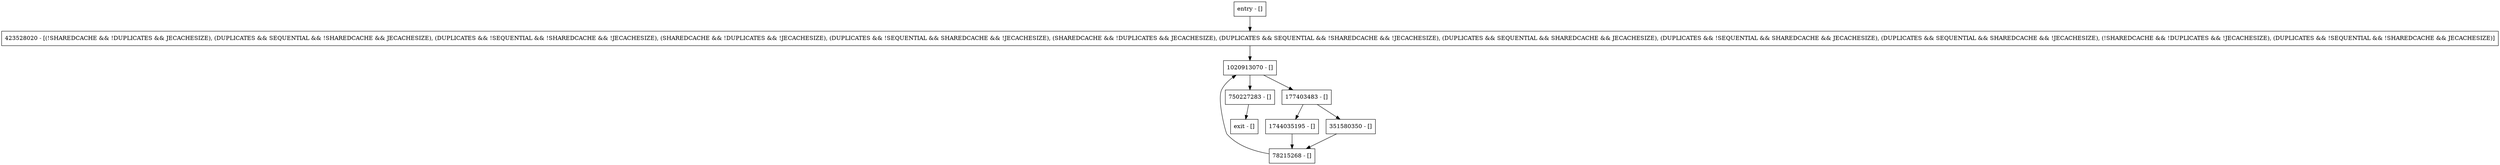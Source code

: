 digraph computeInterval {
node [shape=record];
entry [label="entry - []"];
exit [label="exit - []"];
750227283 [label="750227283 - []"];
177403483 [label="177403483 - []"];
423528020 [label="423528020 - [(!SHAREDCACHE && !DUPLICATES && JECACHESIZE), (DUPLICATES && SEQUENTIAL && !SHAREDCACHE && JECACHESIZE), (DUPLICATES && !SEQUENTIAL && !SHAREDCACHE && !JECACHESIZE), (SHAREDCACHE && !DUPLICATES && !JECACHESIZE), (DUPLICATES && !SEQUENTIAL && SHAREDCACHE && !JECACHESIZE), (SHAREDCACHE && !DUPLICATES && JECACHESIZE), (DUPLICATES && SEQUENTIAL && !SHAREDCACHE && !JECACHESIZE), (DUPLICATES && SEQUENTIAL && SHAREDCACHE && JECACHESIZE), (DUPLICATES && !SEQUENTIAL && SHAREDCACHE && JECACHESIZE), (DUPLICATES && SEQUENTIAL && SHAREDCACHE && !JECACHESIZE), (!SHAREDCACHE && !DUPLICATES && !JECACHESIZE), (DUPLICATES && !SEQUENTIAL && !SHAREDCACHE && JECACHESIZE)]"];
1744035195 [label="1744035195 - []"];
78215268 [label="78215268 - []"];
1020913070 [label="1020913070 - []"];
351580350 [label="351580350 - []"];
entry;
exit;
entry -> 423528020;
750227283 -> exit;
177403483 -> 1744035195;
177403483 -> 351580350;
423528020 -> 1020913070;
1744035195 -> 78215268;
78215268 -> 1020913070;
1020913070 -> 750227283;
1020913070 -> 177403483;
351580350 -> 78215268;
}
